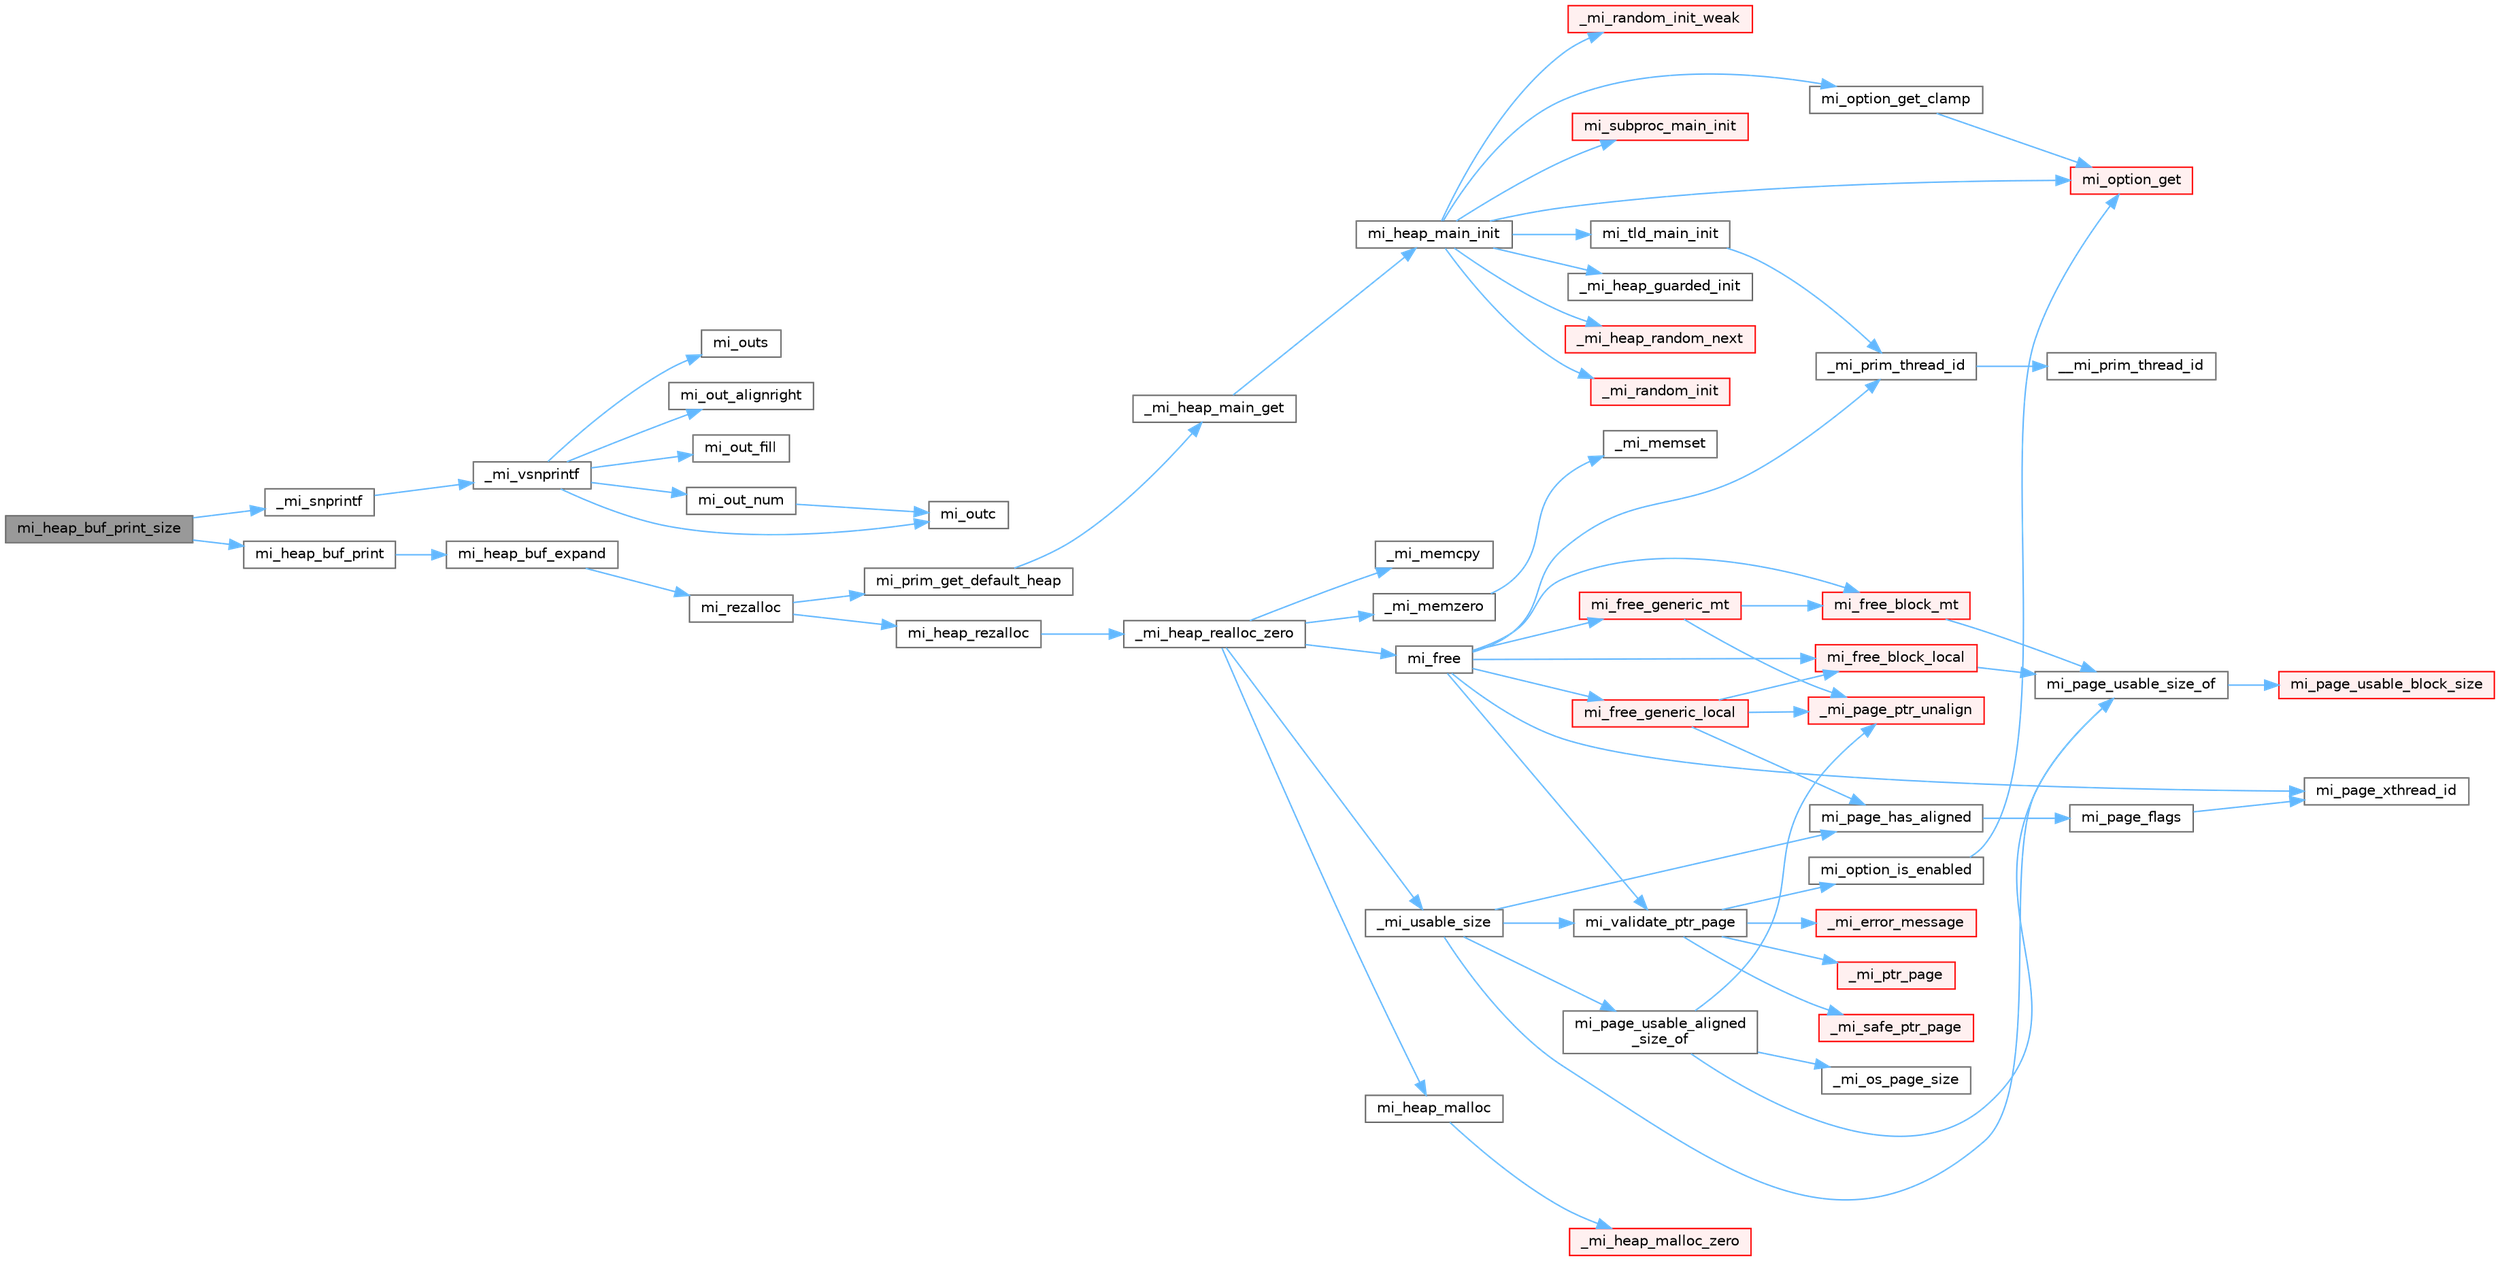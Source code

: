 digraph "mi_heap_buf_print_size"
{
 // LATEX_PDF_SIZE
  bgcolor="transparent";
  edge [fontname=Helvetica,fontsize=10,labelfontname=Helvetica,labelfontsize=10];
  node [fontname=Helvetica,fontsize=10,shape=box,height=0.2,width=0.4];
  rankdir="LR";
  Node1 [id="Node000001",label="mi_heap_buf_print_size",height=0.2,width=0.4,color="gray40", fillcolor="grey60", style="filled", fontcolor="black",tooltip=" "];
  Node1 -> Node2 [id="edge64_Node000001_Node000002",color="steelblue1",style="solid",tooltip=" "];
  Node2 [id="Node000002",label="_mi_snprintf",height=0.2,width=0.4,color="grey40", fillcolor="white", style="filled",URL="$libc_8c.html#a6c2f4673e3317f332571bc1bec18c49b",tooltip=" "];
  Node2 -> Node3 [id="edge65_Node000002_Node000003",color="steelblue1",style="solid",tooltip=" "];
  Node3 [id="Node000003",label="_mi_vsnprintf",height=0.2,width=0.4,color="grey40", fillcolor="white", style="filled",URL="$libc_8c.html#a8991188606f00dc8665aa14d8e7dab83",tooltip=" "];
  Node3 -> Node4 [id="edge66_Node000003_Node000004",color="steelblue1",style="solid",tooltip=" "];
  Node4 [id="Node000004",label="mi_out_alignright",height=0.2,width=0.4,color="grey40", fillcolor="white", style="filled",URL="$libc_8c.html#ad685676d3f84c5cd4dfa7827c23bd5f8",tooltip=" "];
  Node3 -> Node5 [id="edge67_Node000003_Node000005",color="steelblue1",style="solid",tooltip=" "];
  Node5 [id="Node000005",label="mi_out_fill",height=0.2,width=0.4,color="grey40", fillcolor="white", style="filled",URL="$libc_8c.html#aa0ad53a34be55c1788f02c39458eaae2",tooltip=" "];
  Node3 -> Node6 [id="edge68_Node000003_Node000006",color="steelblue1",style="solid",tooltip=" "];
  Node6 [id="Node000006",label="mi_out_num",height=0.2,width=0.4,color="grey40", fillcolor="white", style="filled",URL="$libc_8c.html#a94c4b54180b0199b5ccafd9873ebf4b6",tooltip=" "];
  Node6 -> Node7 [id="edge69_Node000006_Node000007",color="steelblue1",style="solid",tooltip=" "];
  Node7 [id="Node000007",label="mi_outc",height=0.2,width=0.4,color="grey40", fillcolor="white", style="filled",URL="$libc_8c.html#a623f4757c3652532d609471b123b2a38",tooltip=" "];
  Node3 -> Node7 [id="edge70_Node000003_Node000007",color="steelblue1",style="solid",tooltip=" "];
  Node3 -> Node8 [id="edge71_Node000003_Node000008",color="steelblue1",style="solid",tooltip=" "];
  Node8 [id="Node000008",label="mi_outs",height=0.2,width=0.4,color="grey40", fillcolor="white", style="filled",URL="$libc_8c.html#a1ffb38103615c2e8069c56410328ffe9",tooltip=" "];
  Node1 -> Node9 [id="edge72_Node000001_Node000009",color="steelblue1",style="solid",tooltip=" "];
  Node9 [id="Node000009",label="mi_heap_buf_print",height=0.2,width=0.4,color="grey40", fillcolor="white", style="filled",URL="$stats_8c.html#a7590bc0a639285c6cce9a5d0f327c45c",tooltip=" "];
  Node9 -> Node10 [id="edge73_Node000009_Node000010",color="steelblue1",style="solid",tooltip=" "];
  Node10 [id="Node000010",label="mi_heap_buf_expand",height=0.2,width=0.4,color="grey40", fillcolor="white", style="filled",URL="$stats_8c.html#af57cc274df70c4309e1d0e92a06c52f1",tooltip=" "];
  Node10 -> Node11 [id="edge74_Node000010_Node000011",color="steelblue1",style="solid",tooltip=" "];
  Node11 [id="Node000011",label="mi_rezalloc",height=0.2,width=0.4,color="grey40", fillcolor="white", style="filled",URL="$group__zeroinit.html#gadfd34cd7b4f2bbda7ae06367a6360756",tooltip=" "];
  Node11 -> Node12 [id="edge75_Node000011_Node000012",color="steelblue1",style="solid",tooltip=" "];
  Node12 [id="Node000012",label="mi_heap_rezalloc",height=0.2,width=0.4,color="grey40", fillcolor="white", style="filled",URL="$group__zeroinit.html#ga8d8b7ebb24b513cd84d1a696048da60d",tooltip=" "];
  Node12 -> Node13 [id="edge76_Node000012_Node000013",color="steelblue1",style="solid",tooltip=" "];
  Node13 [id="Node000013",label="_mi_heap_realloc_zero",height=0.2,width=0.4,color="grey40", fillcolor="white", style="filled",URL="$alloc_8c.html#aa0a502a8b4b3af96fbc3bc6a0cf2e092",tooltip=" "];
  Node13 -> Node14 [id="edge77_Node000013_Node000014",color="steelblue1",style="solid",tooltip=" "];
  Node14 [id="Node000014",label="_mi_memcpy",height=0.2,width=0.4,color="grey40", fillcolor="white", style="filled",URL="$_e_a_s_t_l_2packages_2mimalloc_2include_2mimalloc_2internal_8h.html#aced8405f24c39af46117066bb1633924",tooltip=" "];
  Node13 -> Node15 [id="edge78_Node000013_Node000015",color="steelblue1",style="solid",tooltip=" "];
  Node15 [id="Node000015",label="_mi_memzero",height=0.2,width=0.4,color="grey40", fillcolor="white", style="filled",URL="$_e_a_s_t_l_2packages_2mimalloc_2include_2mimalloc_2internal_8h.html#a621a19b2339e1a1d23f8bc1a96eb3b54",tooltip=" "];
  Node15 -> Node16 [id="edge79_Node000015_Node000016",color="steelblue1",style="solid",tooltip=" "];
  Node16 [id="Node000016",label="_mi_memset",height=0.2,width=0.4,color="grey40", fillcolor="white", style="filled",URL="$_e_a_s_t_l_2packages_2mimalloc_2include_2mimalloc_2internal_8h.html#ae042f084f894809035813d45e3c43561",tooltip=" "];
  Node13 -> Node17 [id="edge80_Node000013_Node000017",color="steelblue1",style="solid",tooltip=" "];
  Node17 [id="Node000017",label="_mi_usable_size",height=0.2,width=0.4,color="grey40", fillcolor="white", style="filled",URL="$free_8c.html#ad2304b1ed3a49b8c20e550c060d5627d",tooltip=" "];
  Node17 -> Node18 [id="edge81_Node000017_Node000018",color="steelblue1",style="solid",tooltip=" "];
  Node18 [id="Node000018",label="mi_page_has_aligned",height=0.2,width=0.4,color="grey40", fillcolor="white", style="filled",URL="$_e_a_s_t_l_2packages_2mimalloc_2include_2mimalloc_2internal_8h.html#ae0b5641b1e2fabf59c84685e08520852",tooltip=" "];
  Node18 -> Node19 [id="edge82_Node000018_Node000019",color="steelblue1",style="solid",tooltip=" "];
  Node19 [id="Node000019",label="mi_page_flags",height=0.2,width=0.4,color="grey40", fillcolor="white", style="filled",URL="$_e_a_s_t_l_2packages_2mimalloc_2include_2mimalloc_2internal_8h.html#a3d26e50ecf7ae2045d2a6dc69c3c30c8",tooltip=" "];
  Node19 -> Node20 [id="edge83_Node000019_Node000020",color="steelblue1",style="solid",tooltip=" "];
  Node20 [id="Node000020",label="mi_page_xthread_id",height=0.2,width=0.4,color="grey40", fillcolor="white", style="filled",URL="$_e_a_s_t_l_2packages_2mimalloc_2include_2mimalloc_2internal_8h.html#af15a53be4fb9aa00af3c25632b1b1dac",tooltip=" "];
  Node17 -> Node21 [id="edge84_Node000017_Node000021",color="steelblue1",style="solid",tooltip=" "];
  Node21 [id="Node000021",label="mi_page_usable_aligned\l_size_of",height=0.2,width=0.4,color="grey40", fillcolor="white", style="filled",URL="$free_8c.html#a85c1b5ab3965f4a581f194aa06d0cf45",tooltip=" "];
  Node21 -> Node22 [id="edge85_Node000021_Node000022",color="steelblue1",style="solid",tooltip=" "];
  Node22 [id="Node000022",label="_mi_os_page_size",height=0.2,width=0.4,color="grey40", fillcolor="white", style="filled",URL="$os_8c.html#a723e4c95209d4c6282b53317473e83d5",tooltip=" "];
  Node21 -> Node23 [id="edge86_Node000021_Node000023",color="steelblue1",style="solid",tooltip=" "];
  Node23 [id="Node000023",label="_mi_page_ptr_unalign",height=0.2,width=0.4,color="red", fillcolor="#FFF0F0", style="filled",URL="$free_8c.html#a02c896f799e571b628b2d7747ca9f771",tooltip=" "];
  Node21 -> Node26 [id="edge87_Node000021_Node000026",color="steelblue1",style="solid",tooltip=" "];
  Node26 [id="Node000026",label="mi_page_usable_size_of",height=0.2,width=0.4,color="grey40", fillcolor="white", style="filled",URL="$free_8c.html#a26335e66b160c5319806a2e33f7b70e7",tooltip=" "];
  Node26 -> Node27 [id="edge88_Node000026_Node000027",color="steelblue1",style="solid",tooltip=" "];
  Node27 [id="Node000027",label="mi_page_usable_block_size",height=0.2,width=0.4,color="red", fillcolor="#FFF0F0", style="filled",URL="$_e_a_s_t_l_2packages_2mimalloc_2include_2mimalloc_2internal_8h.html#a432abca03d059a7d40d8d39617afc8f7",tooltip=" "];
  Node17 -> Node26 [id="edge89_Node000017_Node000026",color="steelblue1",style="solid",tooltip=" "];
  Node17 -> Node28 [id="edge90_Node000017_Node000028",color="steelblue1",style="solid",tooltip=" "];
  Node28 [id="Node000028",label="mi_validate_ptr_page",height=0.2,width=0.4,color="grey40", fillcolor="white", style="filled",URL="$free_8c.html#a3c325fa47ff6342dca1b913607844b93",tooltip=" "];
  Node28 -> Node29 [id="edge91_Node000028_Node000029",color="steelblue1",style="solid",tooltip=" "];
  Node29 [id="Node000029",label="_mi_error_message",height=0.2,width=0.4,color="red", fillcolor="#FFF0F0", style="filled",URL="$options_8c.html#a2bebc073bcaac71658e57bb260c2e426",tooltip=" "];
  Node28 -> Node59 [id="edge92_Node000028_Node000059",color="steelblue1",style="solid",tooltip=" "];
  Node59 [id="Node000059",label="_mi_ptr_page",height=0.2,width=0.4,color="red", fillcolor="#FFF0F0", style="filled",URL="$_e_a_s_t_l_2packages_2mimalloc_2include_2mimalloc_2internal_8h.html#acd84a462a2045538d19ecc56e6cc29f6",tooltip=" "];
  Node28 -> Node64 [id="edge93_Node000028_Node000064",color="steelblue1",style="solid",tooltip=" "];
  Node64 [id="Node000064",label="_mi_safe_ptr_page",height=0.2,width=0.4,color="red", fillcolor="#FFF0F0", style="filled",URL="$page-map_8c.html#aa93d85305e51471aa1951ab818628a63",tooltip=" "];
  Node28 -> Node31 [id="edge94_Node000028_Node000031",color="steelblue1",style="solid",tooltip=" "];
  Node31 [id="Node000031",label="mi_option_is_enabled",height=0.2,width=0.4,color="grey40", fillcolor="white", style="filled",URL="$group__options.html#ga459ad98f18b3fc9275474807fe0ca188",tooltip=" "];
  Node31 -> Node32 [id="edge95_Node000031_Node000032",color="steelblue1",style="solid",tooltip=" "];
  Node32 [id="Node000032",label="mi_option_get",height=0.2,width=0.4,color="red", fillcolor="#FFF0F0", style="filled",URL="$group__options.html#ga7e8af195cc81d3fa64ccf2662caa565a",tooltip=" "];
  Node13 -> Node66 [id="edge96_Node000013_Node000066",color="steelblue1",style="solid",tooltip=" "];
  Node66 [id="Node000066",label="mi_free",height=0.2,width=0.4,color="grey40", fillcolor="white", style="filled",URL="$group__malloc.html#gaf2c7b89c327d1f60f59e68b9ea644d95",tooltip=" "];
  Node66 -> Node48 [id="edge97_Node000066_Node000048",color="steelblue1",style="solid",tooltip=" "];
  Node48 [id="Node000048",label="_mi_prim_thread_id",height=0.2,width=0.4,color="grey40", fillcolor="white", style="filled",URL="$prim_8h.html#a3875c92cbb791d0a7c69bc1fd2df6804",tooltip=" "];
  Node48 -> Node49 [id="edge98_Node000048_Node000049",color="steelblue1",style="solid",tooltip=" "];
  Node49 [id="Node000049",label="__mi_prim_thread_id",height=0.2,width=0.4,color="grey40", fillcolor="white", style="filled",URL="$prim_8h.html#a42ea20cb0253ec21dff5f6770927df20",tooltip=" "];
  Node66 -> Node67 [id="edge99_Node000066_Node000067",color="steelblue1",style="solid",tooltip=" "];
  Node67 [id="Node000067",label="mi_free_block_local",height=0.2,width=0.4,color="red", fillcolor="#FFF0F0", style="filled",URL="$free_8c.html#a4ea336aeb08fb4786186f6087a751d3c",tooltip=" "];
  Node67 -> Node26 [id="edge100_Node000067_Node000026",color="steelblue1",style="solid",tooltip=" "];
  Node66 -> Node269 [id="edge101_Node000066_Node000269",color="steelblue1",style="solid",tooltip=" "];
  Node269 [id="Node000269",label="mi_free_block_mt",height=0.2,width=0.4,color="red", fillcolor="#FFF0F0", style="filled",URL="$free_8c.html#af5ffcf95b8bfc34e499ae3b203e72475",tooltip=" "];
  Node269 -> Node26 [id="edge102_Node000269_Node000026",color="steelblue1",style="solid",tooltip=" "];
  Node66 -> Node332 [id="edge103_Node000066_Node000332",color="steelblue1",style="solid",tooltip=" "];
  Node332 [id="Node000332",label="mi_free_generic_local",height=0.2,width=0.4,color="red", fillcolor="#FFF0F0", style="filled",URL="$free_8c.html#a2e61936ec89160d051a72f0d1f95424f",tooltip=" "];
  Node332 -> Node23 [id="edge104_Node000332_Node000023",color="steelblue1",style="solid",tooltip=" "];
  Node332 -> Node67 [id="edge105_Node000332_Node000067",color="steelblue1",style="solid",tooltip=" "];
  Node332 -> Node18 [id="edge106_Node000332_Node000018",color="steelblue1",style="solid",tooltip=" "];
  Node66 -> Node334 [id="edge107_Node000066_Node000334",color="steelblue1",style="solid",tooltip=" "];
  Node334 [id="Node000334",label="mi_free_generic_mt",height=0.2,width=0.4,color="red", fillcolor="#FFF0F0", style="filled",URL="$free_8c.html#acc3316883c1cf74f78cb41e5d1b46ced",tooltip=" "];
  Node334 -> Node23 [id="edge108_Node000334_Node000023",color="steelblue1",style="solid",tooltip=" "];
  Node334 -> Node269 [id="edge109_Node000334_Node000269",color="steelblue1",style="solid",tooltip=" "];
  Node66 -> Node20 [id="edge110_Node000066_Node000020",color="steelblue1",style="solid",tooltip=" "];
  Node66 -> Node28 [id="edge111_Node000066_Node000028",color="steelblue1",style="solid",tooltip=" "];
  Node13 -> Node335 [id="edge112_Node000013_Node000335",color="steelblue1",style="solid",tooltip=" "];
  Node335 [id="Node000335",label="mi_heap_malloc",height=0.2,width=0.4,color="grey40", fillcolor="white", style="filled",URL="$group__heap.html#gab374e206c7034e0d899fb934e4f4a863",tooltip=" "];
  Node335 -> Node336 [id="edge113_Node000335_Node000336",color="steelblue1",style="solid",tooltip=" "];
  Node336 [id="Node000336",label="_mi_heap_malloc_zero",height=0.2,width=0.4,color="red", fillcolor="#FFF0F0", style="filled",URL="$alloc_8c.html#a4f6dd9bc8d4e47e98566ee77883d703e",tooltip=" "];
  Node11 -> Node279 [id="edge114_Node000011_Node000279",color="steelblue1",style="solid",tooltip=" "];
  Node279 [id="Node000279",label="mi_prim_get_default_heap",height=0.2,width=0.4,color="grey40", fillcolor="white", style="filled",URL="$prim_8h.html#a986e62564728229db3ccecbd6e97fd98",tooltip=" "];
  Node279 -> Node280 [id="edge115_Node000279_Node000280",color="steelblue1",style="solid",tooltip=" "];
  Node280 [id="Node000280",label="_mi_heap_main_get",height=0.2,width=0.4,color="grey40", fillcolor="white", style="filled",URL="$_e_a_s_t_l_2packages_2mimalloc_2src_2init_8c.html#a1feeb4148fb048caf23361152895a55c",tooltip=" "];
  Node280 -> Node281 [id="edge116_Node000280_Node000281",color="steelblue1",style="solid",tooltip=" "];
  Node281 [id="Node000281",label="mi_heap_main_init",height=0.2,width=0.4,color="grey40", fillcolor="white", style="filled",URL="$_e_a_s_t_l_2packages_2mimalloc_2src_2init_8c.html#a5d8b12ae7942ecf3eb4e8ffd313a263a",tooltip=" "];
  Node281 -> Node282 [id="edge117_Node000281_Node000282",color="steelblue1",style="solid",tooltip=" "];
  Node282 [id="Node000282",label="_mi_heap_guarded_init",height=0.2,width=0.4,color="grey40", fillcolor="white", style="filled",URL="$_e_a_s_t_l_2packages_2mimalloc_2src_2init_8c.html#a70e3672a1e08dcb5e7e311d403693394",tooltip=" "];
  Node281 -> Node283 [id="edge118_Node000281_Node000283",color="steelblue1",style="solid",tooltip=" "];
  Node283 [id="Node000283",label="_mi_heap_random_next",height=0.2,width=0.4,color="red", fillcolor="#FFF0F0", style="filled",URL="$heap_8c.html#a68ddb5f2c595ea9d4e8d450342b4713c",tooltip=" "];
  Node281 -> Node289 [id="edge119_Node000281_Node000289",color="steelblue1",style="solid",tooltip=" "];
  Node289 [id="Node000289",label="_mi_random_init",height=0.2,width=0.4,color="red", fillcolor="#FFF0F0", style="filled",URL="$random_8c.html#aca9dc8a900f1b727e326063778b2eee1",tooltip=" "];
  Node281 -> Node298 [id="edge120_Node000281_Node000298",color="steelblue1",style="solid",tooltip=" "];
  Node298 [id="Node000298",label="_mi_random_init_weak",height=0.2,width=0.4,color="red", fillcolor="#FFF0F0", style="filled",URL="$random_8c.html#a6bfdbdbf180aa56ff5697e0f2e3ca49a",tooltip=" "];
  Node281 -> Node32 [id="edge121_Node000281_Node000032",color="steelblue1",style="solid",tooltip=" "];
  Node281 -> Node226 [id="edge122_Node000281_Node000226",color="steelblue1",style="solid",tooltip=" "];
  Node226 [id="Node000226",label="mi_option_get_clamp",height=0.2,width=0.4,color="grey40", fillcolor="white", style="filled",URL="$group__options.html#ga96ad9c406338bd314cfe878cfc9bf723",tooltip=" "];
  Node226 -> Node32 [id="edge123_Node000226_Node000032",color="steelblue1",style="solid",tooltip=" "];
  Node281 -> Node299 [id="edge124_Node000281_Node000299",color="steelblue1",style="solid",tooltip=" "];
  Node299 [id="Node000299",label="mi_subproc_main_init",height=0.2,width=0.4,color="red", fillcolor="#FFF0F0", style="filled",URL="$_e_a_s_t_l_2packages_2mimalloc_2src_2init_8c.html#a51b6f4fa5d8cbde3881bf41e2a9d7a73",tooltip=" "];
  Node281 -> Node301 [id="edge125_Node000281_Node000301",color="steelblue1",style="solid",tooltip=" "];
  Node301 [id="Node000301",label="mi_tld_main_init",height=0.2,width=0.4,color="grey40", fillcolor="white", style="filled",URL="$_e_a_s_t_l_2packages_2mimalloc_2src_2init_8c.html#a5b314759773d0dc745240cdf90e7f1b0",tooltip=" "];
  Node301 -> Node48 [id="edge126_Node000301_Node000048",color="steelblue1",style="solid",tooltip=" "];
}
